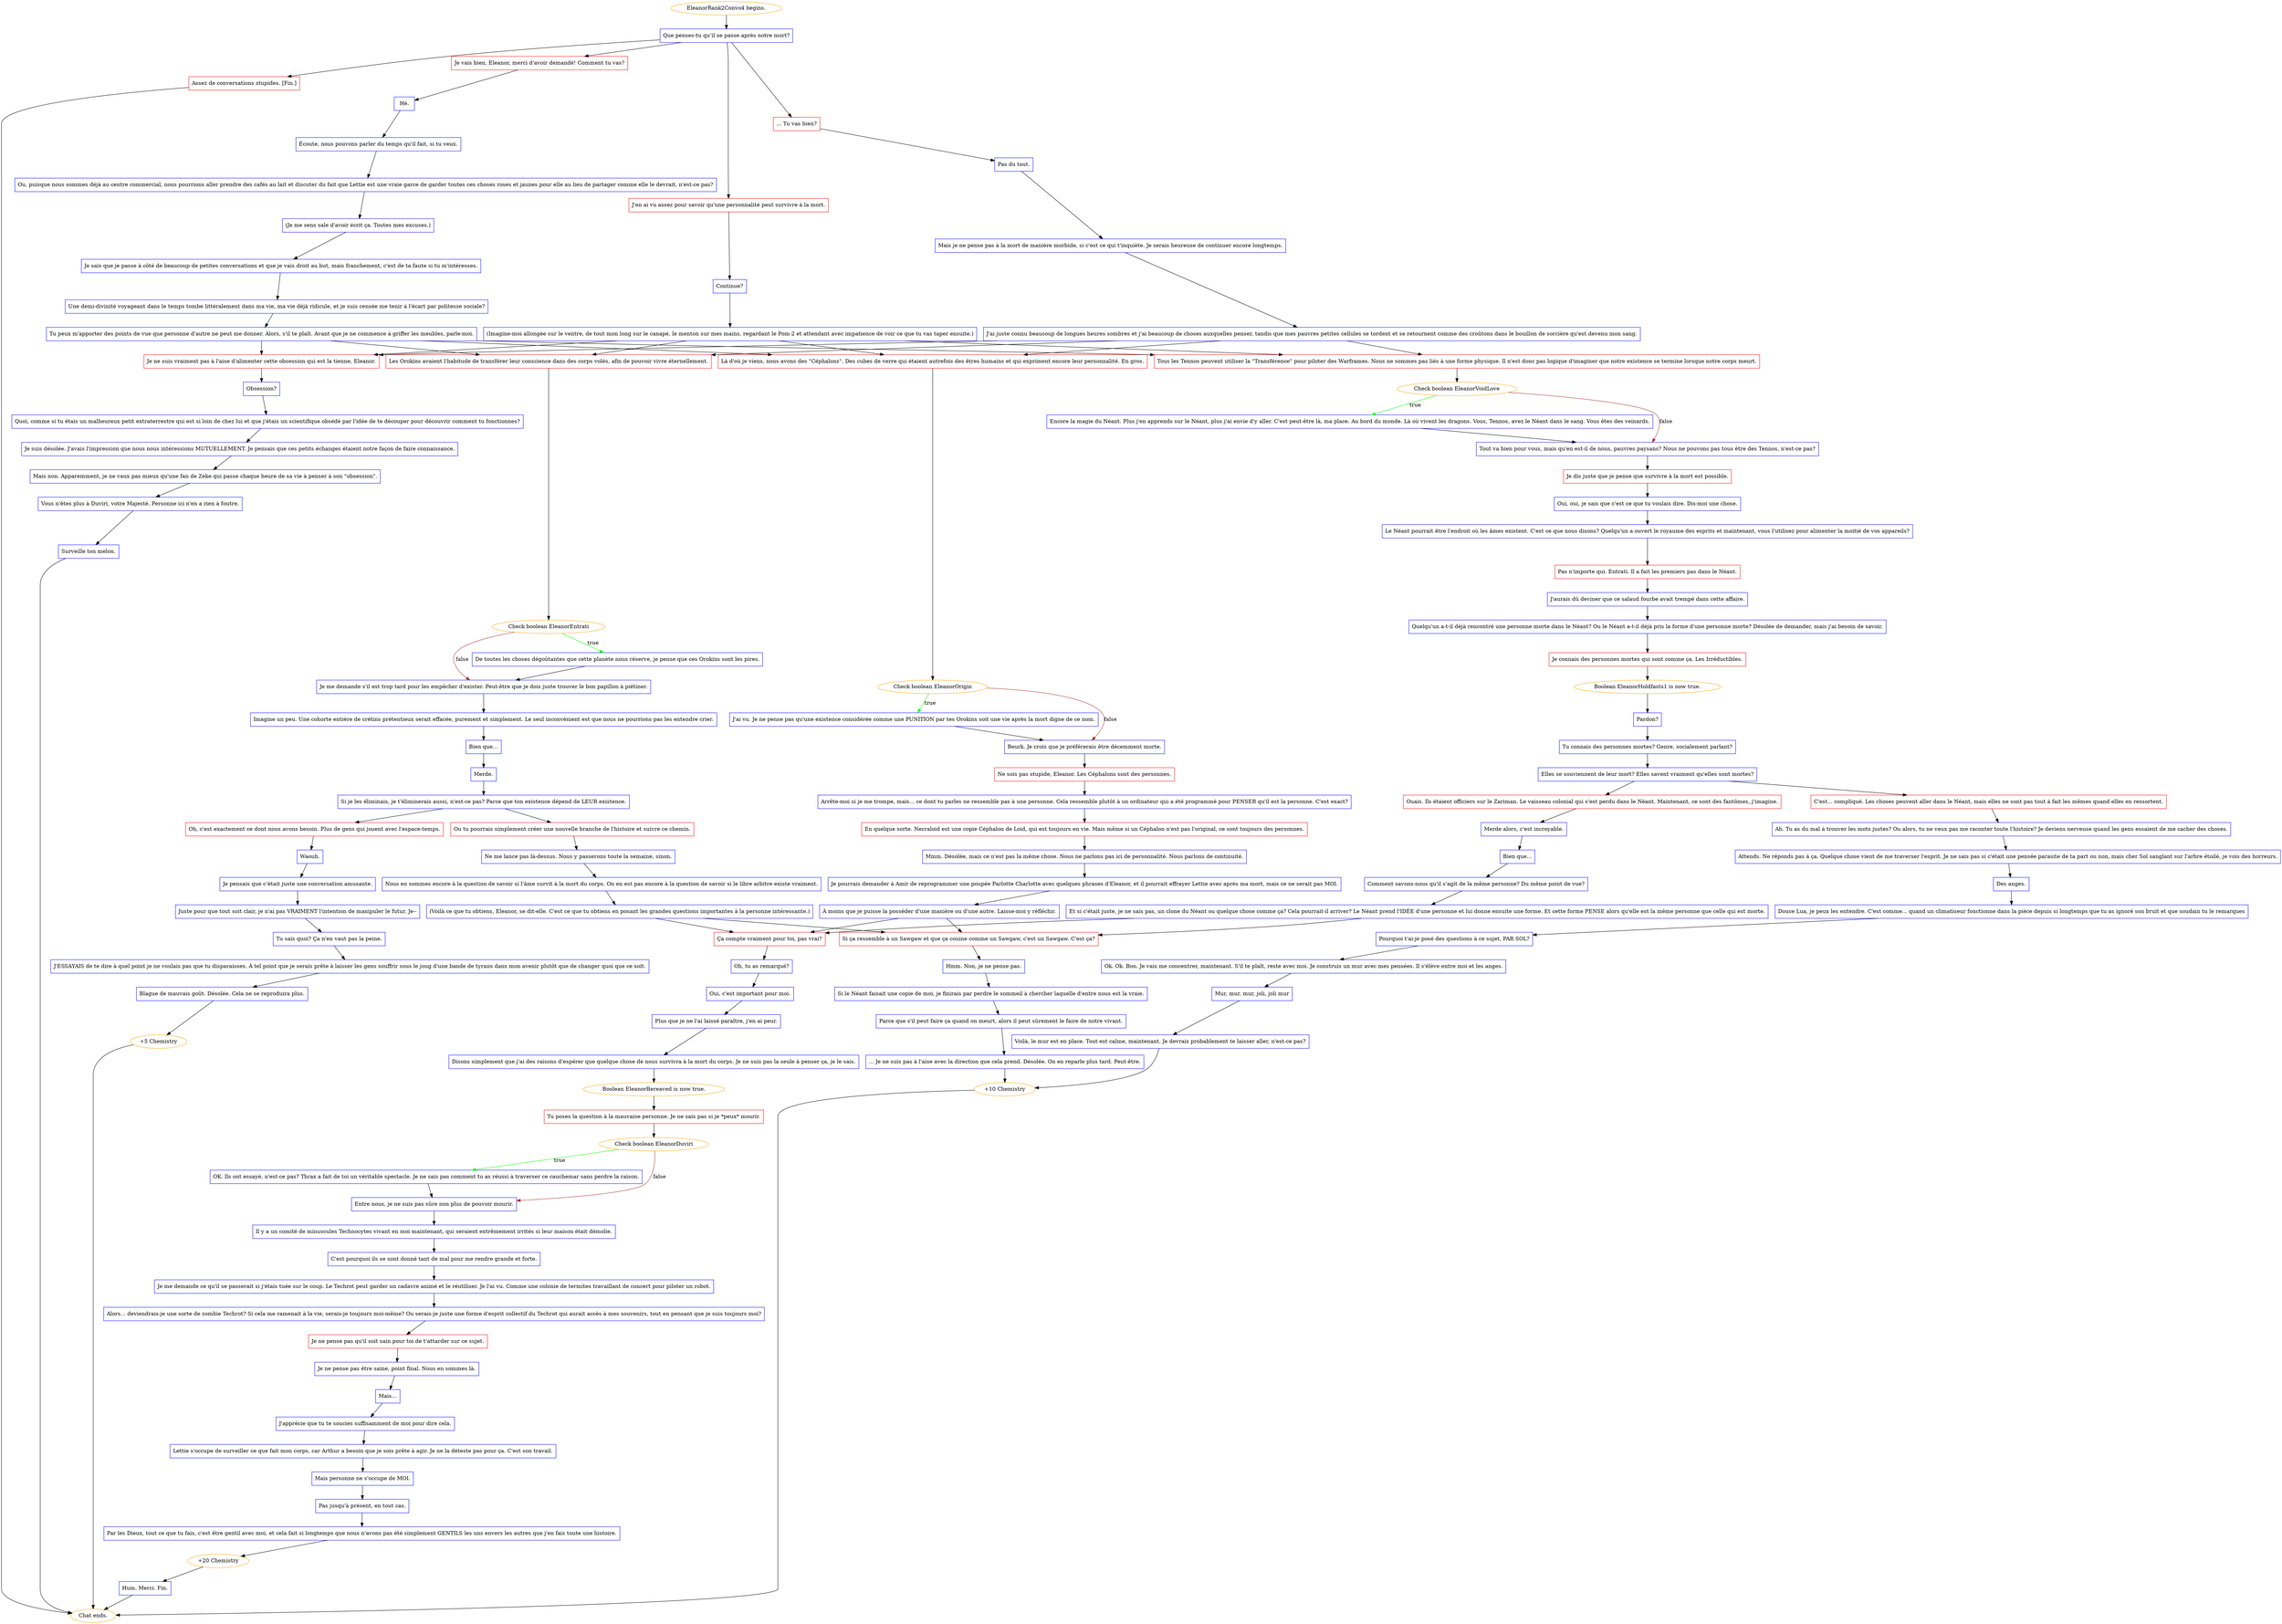digraph {
	"EleanorRank2Convo4 begins." [color=orange];
		"EleanorRank2Convo4 begins." -> j3574538746;
	j3574538746 [label="Que penses-tu qu’il se passe après notre mort?",shape=box,color=blue];
		j3574538746 -> j3239465051;
		j3574538746 -> j1469712641;
		j3574538746 -> j39358195;
		j3574538746 -> j1910556663;
	j3239465051 [label="Je vais bien, Eleanor, merci d'avoir demandé! Comment tu vas?",shape=box,color=red];
		j3239465051 -> j2692112846;
	j1469712641 [label="... Tu vas bien?",shape=box,color=red];
		j1469712641 -> j3792764889;
	j39358195 [label="J'en ai vu assez pour savoir qu'une personnalité peut survivre à la mort.",shape=box,color=red];
		j39358195 -> j3092156251;
	j1910556663 [label="Assez de conversations stupides. [Fin.]",shape=box,color=red];
		j1910556663 -> "Chat ends.";
	j2692112846 [label="Hé.",shape=box,color=blue];
		j2692112846 -> j350005524;
	j3792764889 [label="Pas du tout.",shape=box,color=blue];
		j3792764889 -> j2919842577;
	j3092156251 [label="Continue?",shape=box,color=blue];
		j3092156251 -> j2979830915;
	"Chat ends." [color=orange];
	j350005524 [label="Écoute, nous pouvons parler du temps qu'il fait, si tu veux.",shape=box,color=blue];
		j350005524 -> j2852678949;
	j2919842577 [label="Mais je ne pense pas à la mort de manière morbide, si c'est ce qui t'inquiète. Je serais heureuse de continuer encore longtemps.",shape=box,color=blue];
		j2919842577 -> j1906453517;
	j2979830915 [label="(Imagine-moi allongée sur le ventre, de tout mon long sur le canapé, le menton sur mes mains, regardant le Pom-2 et attendant avec impatience de voir ce que tu vas taper ensuite.)",shape=box,color=blue];
		j2979830915 -> j2304906996;
		j2979830915 -> j604869804;
		j2979830915 -> j335002062;
		j2979830915 -> j30366309;
	j2852678949 [label="Ou, puisque nous sommes déjà au centre commercial, nous pourrions aller prendre des cafés au lait et discuter du fait que Lettie est une vraie garce de garder toutes ces choses roses et jaunes pour elle au lieu de partager comme elle le devrait, n'est-ce pas?",shape=box,color=blue];
		j2852678949 -> j3122553731;
	j1906453517 [label="J'ai juste connu beaucoup de longues heures sombres et j'ai beaucoup de choses auxquelles penser, tandis que mes pauvres petites cellules se tordent et se retournent comme des croûtons dans le bouillon de sorcière qu'est devenu mon sang.",shape=box,color=blue];
		j1906453517 -> j2304906996;
		j1906453517 -> j604869804;
		j1906453517 -> j335002062;
		j1906453517 -> j30366309;
	j2304906996 [label="Là d'où je viens, nous avons des \"Céphalons\". Des cubes de verre qui étaient autrefois des êtres humains et qui expriment encore leur personnalité. En gros.",shape=box,color=red];
		j2304906996 -> j1343304143;
	j604869804 [label="Les Orokins avaient l'habitude de transférer leur conscience dans des corps volés, afin de pouvoir vivre éternellement.",shape=box,color=red];
		j604869804 -> j3627759057;
	j335002062 [label="Tous les Tennos peuvent utiliser la \"Transférence\" pour piloter des Warframes. Nous ne sommes pas liés à une forme physique. Il n'est donc pas logique d'imaginer que notre existence se termine lorsque notre corps meurt.",shape=box,color=red];
		j335002062 -> j3467238656;
	j30366309 [label="Je ne suis vraiment pas à l'aise d'alimenter cette obsession qui est la tienne, Eleanor.",shape=box,color=red];
		j30366309 -> j528442322;
	j3122553731 [label="(Je me sens sale d'avoir écrit ça. Toutes mes excuses.)",shape=box,color=blue];
		j3122553731 -> j1247746240;
	j1343304143 [label="Check boolean EleanorOrigin",color=orange];
		j1343304143 -> j4151576206 [label=true,color=green];
		j1343304143 -> j1269892798 [label=false,color=brown];
	j3627759057 [label="Check boolean EleanorEntrati",color=orange];
		j3627759057 -> j4275249219 [label=true,color=green];
		j3627759057 -> j1145075978 [label=false,color=brown];
	j3467238656 [label="Check boolean EleanorVoidLove",color=orange];
		j3467238656 -> j1561480323 [label=true,color=green];
		j3467238656 -> j3078862139 [label=false,color=brown];
	j528442322 [label="Obsession?",shape=box,color=blue];
		j528442322 -> j1942933654;
	j1247746240 [label="Je sais que je passe à côté de beaucoup de petites conversations et que je vais droit au but, mais franchement, c'est de ta faute si tu m'intéresses.",shape=box,color=blue];
		j1247746240 -> j426202427;
	j4151576206 [label="J'ai vu. Je ne pense pas qu'une existence considérée comme une PUNITION par tes Orokins soit une vie après la mort digne de ce nom.",shape=box,color=blue];
		j4151576206 -> j1269892798;
	j1269892798 [label="Beurk. Je crois que je préférerais être décemment morte.",shape=box,color=blue];
		j1269892798 -> j360429178;
	j4275249219 [label="De toutes les choses dégoûtantes que cette planète nous réserve, je pense que ces Orokins sont les pires.",shape=box,color=blue];
		j4275249219 -> j1145075978;
	j1145075978 [label="Je me demande s'il est trop tard pour les empêcher d'exister. Peut-être que je dois juste trouver le bon papillon à piétiner.",shape=box,color=blue];
		j1145075978 -> j1814734902;
	j1561480323 [label="Encore la magie du Néant. Plus j'en apprends sur le Néant, plus j'ai envie d'y aller. C'est peut-être là, ma place. Au bord du monde. Là où vivent les dragons. Vous, Tennos, avez le Néant dans le sang. Vous êtes des veinards.",shape=box,color=blue];
		j1561480323 -> j3078862139;
	j3078862139 [label="Tout va bien pour vous, mais qu'en est-il de nous, pauvres paysans? Nous ne pouvons pas tous être des Tennos, n'est-ce pas?",shape=box,color=blue];
		j3078862139 -> j309090357;
	j1942933654 [label="Quoi, comme si tu étais un malheureux petit extraterrestre qui est si loin de chez lui et que j'étais un scientifique obsédé par l'idée de te découper pour découvrir comment tu fonctionnes?",shape=box,color=blue];
		j1942933654 -> j1437905160;
	j426202427 [label="Une demi-divinité voyageant dans le temps tombe littéralement dans ma vie, ma vie déjà ridicule, et je suis censée me tenir à l'écart par politesse sociale?",shape=box,color=blue];
		j426202427 -> j3061846274;
	j360429178 [label="Ne sois pas stupide, Eleanor. Les Céphalons sont des personnes.",shape=box,color=red];
		j360429178 -> j1013266302;
	j1814734902 [label="Imagine un peu. Une cohorte entière de crétins prétentieux serait effacée, purement et simplement. Le seul inconvénient est que nous ne pourrions pas les entendre crier.",shape=box,color=blue];
		j1814734902 -> j2607900823;
	j309090357 [label="Je dis juste que je pense que survivre à la mort est possible.",shape=box,color=red];
		j309090357 -> j2372400421;
	j1437905160 [label="Je suis désolée. J'avais l'impression que nous nous intéressions MUTUELLEMENT. Je pensais que ces petits échanges étaient notre façon de faire connaissance.",shape=box,color=blue];
		j1437905160 -> j3443599698;
	j3061846274 [label="Tu peux m'apporter des points de vue que personne d'autre ne peut me donner. Alors, s'il te plaît. Avant que je ne commence à griffer les meubles, parle-moi.",shape=box,color=blue];
		j3061846274 -> j2304906996;
		j3061846274 -> j604869804;
		j3061846274 -> j335002062;
		j3061846274 -> j30366309;
	j1013266302 [label="Arrête-moi si je me trompe, mais... ce dont tu parles ne ressemble pas à une personne. Cela ressemble plutôt à un ordinateur qui a été programmé pour PENSER qu'il est la personne. C'est exact?",shape=box,color=blue];
		j1013266302 -> j2002569293;
	j2607900823 [label="Bien que…",shape=box,color=blue];
		j2607900823 -> j1957949749;
	j2372400421 [label="Oui, oui, je sais que c'est ce que tu voulais dire. Dis-moi une chose.",shape=box,color=blue];
		j2372400421 -> j3321999468;
	j3443599698 [label="Mais non. Apparemment, je ne vaux pas mieux qu'une fan de Zeke qui passe chaque heure de sa vie à penser à son \"obsession\".",shape=box,color=blue];
		j3443599698 -> j3542669706;
	j2002569293 [label="En quelque sorte. Necraloid est une copie Céphalon de Loid, qui est toujours en vie. Mais même si un Céphalon n'est pas l'original, ce sont toujours des personnes.",shape=box,color=red];
		j2002569293 -> j931747785;
	j1957949749 [label="Merde.",shape=box,color=blue];
		j1957949749 -> j3134313480;
	j3321999468 [label="Le Néant pourrait être l'endroit où les âmes existent. C'est ce que nous disons? Quelqu'un a ouvert le royaume des esprits et maintenant, vous l'utilisez pour alimenter la moitié de vos appareils?",shape=box,color=blue];
		j3321999468 -> j2266152387;
	j3542669706 [label="Vous n'êtes plus à Duviri, votre Majesté. Personne ici n'en a rien à foutre.",shape=box,color=blue];
		j3542669706 -> j3474858014;
	j931747785 [label="Mmm. Désolée, mais ce n'est pas la même chose. Nous ne parlons pas ici de personnalité. Nous parlons de continuité.",shape=box,color=blue];
		j931747785 -> j366365389;
	j3134313480 [label="Si je les éliminais, je t'éliminerais aussi, n'est-ce pas? Parce que ton existence dépend de LEUR existence.",shape=box,color=blue];
		j3134313480 -> j1391394549;
		j3134313480 -> j3446317329;
	j2266152387 [label="Pas n'importe qui. Entrati. Il a fait les premiers pas dans le Néant.",shape=box,color=red];
		j2266152387 -> j2210503533;
	j3474858014 [label="Surveille ton melon.",shape=box,color=blue];
		j3474858014 -> "Chat ends.";
	j366365389 [label="Je pourrais demander à Amir de reprogrammer une poupée Parlotte Charlotte avec quelques phrases d'Eleanor, et il pourrait effrayer Lettie avec après ma mort, mais ce ne serait pas MOI.",shape=box,color=blue];
		j366365389 -> j1887289311;
	j1391394549 [label="Oh, c'est exactement ce dont nous avons besoin. Plus de gens qui jouent avec l'espace-temps.",shape=box,color=red];
		j1391394549 -> j2890839871;
	j3446317329 [label="Ou tu pourrais simplement créer une nouvelle branche de l'histoire et suivre ce chemin.",shape=box,color=red];
		j3446317329 -> j2145085459;
	j2210503533 [label="J'aurais dû deviner que ce salaud fourbe avait trempé dans cette affaire.",shape=box,color=blue];
		j2210503533 -> j2096385740;
	j1887289311 [label="À moins que je puisse la posséder d'une manière ou d'une autre. Laisse-moi y réfléchir.",shape=box,color=blue];
		j1887289311 -> j595150278;
		j1887289311 -> j351140647;
	j2890839871 [label="Waouh.",shape=box,color=blue];
		j2890839871 -> j2495039396;
	j2145085459 [label="Ne me lance pas là-dessus. Nous y passerons toute la semaine, sinon.",shape=box,color=blue];
		j2145085459 -> j1988373597;
	j2096385740 [label="Quelqu'un a-t-il déjà rencontré une personne morte dans le Néant? Ou le Néant a-t-il déjà pris la forme d'une personne morte? Désolée de demander, mais j'ai besoin de savoir.",shape=box,color=blue];
		j2096385740 -> j3282564252;
	j595150278 [label="Si ça ressemble à un Sawgaw et que ça couine comme un Sawgaw, c'est un Sawgaw. C'est ça?",shape=box,color=red];
		j595150278 -> j3948710031;
	j351140647 [label="Ça compte vraiment pour toi, pas vrai?",shape=box,color=red];
		j351140647 -> j3949027208;
	j2495039396 [label="Je pensais que c’était juste une conversation amusante.",shape=box,color=blue];
		j2495039396 -> j537160650;
	j1988373597 [label="Nous en sommes encore à la question de savoir si l'âme survit à la mort du corps. On en est pas encore à la question de savoir si le libre arbitre existe vraiment.",shape=box,color=blue];
		j1988373597 -> j2318837825;
	j3282564252 [label="Je connais des personnes mortes qui sont comme ça. Les Irréductibles.",shape=box,color=red];
		j3282564252 -> j1888340303;
	j3948710031 [label="Hmm. Non, je ne pense pas.",shape=box,color=blue];
		j3948710031 -> j695108237;
	j3949027208 [label="Oh, tu as remarqué?",shape=box,color=blue];
		j3949027208 -> j968245978;
	j537160650 [label="Juste pour que tout soit clair, je n'ai pas VRAIMENT l'intention de manipuler le futur. Je--",shape=box,color=blue];
		j537160650 -> j4019271192;
	j2318837825 [label="(Voilà ce que tu obtiens, Eleanor, se dit-elle. C'est ce que tu obtiens en posant les grandes questions importantes à la personne intéressante.)",shape=box,color=blue];
		j2318837825 -> j595150278;
		j2318837825 -> j351140647;
	j1888340303 [label="Boolean EleanorHoldfasts1 is now true.",color=orange];
		j1888340303 -> j3569840186;
	j695108237 [label="Si le Néant faisait une copie de moi, je finirais par perdre le sommeil à chercher laquelle d'entre nous est la vraie.",shape=box,color=blue];
		j695108237 -> j3151213902;
	j968245978 [label="Oui, c'est important pour moi.",shape=box,color=blue];
		j968245978 -> j1977032983;
	j4019271192 [label="Tu sais quoi? Ça n'en vaut pas la peine.",shape=box,color=blue];
		j4019271192 -> j4249292009;
	j3569840186 [label="Pardon?",shape=box,color=blue];
		j3569840186 -> j1075292990;
	j3151213902 [label="Parce que s'il peut faire ça quand on meurt, alors il peut sûrement le faire de notre vivant.",shape=box,color=blue];
		j3151213902 -> j3791052567;
	j1977032983 [label="Plus que je ne l'ai laissé paraître, j'en ai peur.",shape=box,color=blue];
		j1977032983 -> j1815950121;
	j4249292009 [label="J'ESSAYAIS de te dire à quel point je ne voulais pas que tu disparaisses. À tel point que je serais prête à laisser les gens souffrir sous le joug d'une bande de tyrans dans mon avenir plutôt que de changer quoi que ce soit.",shape=box,color=blue];
		j4249292009 -> j3754889194;
	j1075292990 [label="Tu connais des personnes mortes? Genre, socialement parlant?",shape=box,color=blue];
		j1075292990 -> j765637095;
	j3791052567 [label="... Je ne suis pas à l'aise avec la direction que cela prend. Désolée. On en reparle plus tard. Peut-être.",shape=box,color=blue];
		j3791052567 -> j1933300832;
	j1815950121 [label="Disons simplement que j'ai des raisons d'espérer que quelque chose de nous survivra à la mort du corps. Je ne suis pas la seule à penser ça, je le sais.",shape=box,color=blue];
		j1815950121 -> j1097367739;
	j3754889194 [label="Blague de mauvais goût. Désolée. Cela ne se reproduira plus.",shape=box,color=blue];
		j3754889194 -> j4081414586;
	j765637095 [label="Elles se souviennent de leur mort? Elles savent vraiment qu'elles sont mortes?",shape=box,color=blue];
		j765637095 -> j2286228180;
		j765637095 -> j794079729;
	j1933300832 [label="+10 Chemistry",color=orange];
		j1933300832 -> "Chat ends.";
	j1097367739 [label="Boolean EleanorBereaved is now true.",color=orange];
		j1097367739 -> j516863773;
	j4081414586 [label="+5 Chemistry",color=orange];
		j4081414586 -> "Chat ends.";
	j2286228180 [label="Ouais. Ils étaient officiers sur le Zariman. Le vaisseau colonial qui s'est perdu dans le Néant. Maintenant, ce sont des fantômes, j'imagine.",shape=box,color=red];
		j2286228180 -> j3746875712;
	j794079729 [label="C'est... compliqué. Les choses peuvent aller dans le Néant, mais elles ne sont pas tout à fait les mêmes quand elles en ressortent.",shape=box,color=red];
		j794079729 -> j397149118;
	j516863773 [label="Tu poses la question à la mauvaise personne. Je ne sais pas si je *peux* mourir.",shape=box,color=red];
		j516863773 -> j4031565703;
	j3746875712 [label="Merde alors, c'est incroyable.",shape=box,color=blue];
		j3746875712 -> j342042615;
	j397149118 [label="Ah. Tu as du mal à trouver les mots justes? Ou alors, tu ne veux pas me raconter toute l'histoire? Je deviens nerveuse quand les gens essaient de me cacher des choses.",shape=box,color=blue];
		j397149118 -> j3863571644;
	j4031565703 [label="Check boolean EleanorDuviri",color=orange];
		j4031565703 -> j44650616 [label=true,color=green];
		j4031565703 -> j3160926247 [label=false,color=brown];
	j342042615 [label="Bien que...",shape=box,color=blue];
		j342042615 -> j2107640447;
	j3863571644 [label="Attends. Ne réponds pas à ça. Quelque chose vient de me traverser l'esprit. Je ne sais pas si c'était une pensée parasite de ta part ou non, mais cher Sol sanglant sur l'arbre étoilé, je vois des horreurs.",shape=box,color=blue];
		j3863571644 -> j978447137;
	j44650616 [label="OK. Ils ont essayé, n'est-ce pas? Thrax a fait de toi un véritable spectacle. Je ne sais pas comment tu as réussi à traverser ce cauchemar sans perdre la raison.",shape=box,color=blue];
		j44650616 -> j3160926247;
	j3160926247 [label="Entre nous, je ne suis pas sûre non plus de pouvoir mourir.",shape=box,color=blue];
		j3160926247 -> j4250804471;
	j2107640447 [label="Comment savons-nous qu'il s'agit de la même personne? Du même point de vue?",shape=box,color=blue];
		j2107640447 -> j2986447641;
	j978447137 [label="Des anges.",shape=box,color=blue];
		j978447137 -> j273879224;
	j4250804471 [label="Il y a un comité de minuscules Technocytes vivant en moi maintenant, qui seraient extrêmement irrités si leur maison était démolie.",shape=box,color=blue];
		j4250804471 -> j3713951178;
	j2986447641 [label="Et si c'était juste, je ne sais pas, un clone du Néant ou quelque chose comme ça? Cela pourrait-il arriver? Le Néant prend l'IDÉE d'une personne et lui donne ensuite une forme. Et cette forme PENSE alors qu'elle est la même personne que celle qui est morte.",shape=box,color=blue];
		j2986447641 -> j595150278;
		j2986447641 -> j351140647;
	j273879224 [label="Douce Lua, je peux les entendre. C'est comme... quand un climatiseur fonctionne dans la pièce depuis si longtemps que tu as ignoré son bruit et que soudain tu le remarques",shape=box,color=blue];
		j273879224 -> j1616276553;
	j3713951178 [label="C'est pourquoi ils se sont donné tant de mal pour me rendre grande et forte.",shape=box,color=blue];
		j3713951178 -> j376145402;
	j1616276553 [label="Pourquoi t'ai-je posé des questions à ce sujet, PAR SOL?",shape=box,color=blue];
		j1616276553 -> j3026640252;
	j376145402 [label="Je me demande ce qu'il se passerait si j'étais tuée sur le coup. Le Techrot peut garder un cadavre animé et le réutiliser. Je l'ai vu. Comme une colonie de termites travaillant de concert pour piloter un robot.",shape=box,color=blue];
		j376145402 -> j3421981333;
	j3026640252 [label="Ok. Ok. Bon. Je vais me concentrer, maintenant. S'il te plaît, reste avec moi. Je construis un mur avec mes pensées. Il s'élève entre moi et les anges.",shape=box,color=blue];
		j3026640252 -> j1241112106;
	j3421981333 [label="Alors... deviendrais-je une sorte de zombie Techrot? Si cela me ramenait à la vie, serais-je toujours moi-même? Ou serais-je juste une forme d'esprit collectif du Techrot qui aurait accès à mes souvenirs, tout en pensant que je suis toujours moi?",shape=box,color=blue];
		j3421981333 -> j1363746685;
	j1241112106 [label="Mur, mur, mur, joli, joli mur",shape=box,color=blue];
		j1241112106 -> j2380816344;
	j1363746685 [label="Je ne pense pas qu'il soit sain pour toi de t'attarder sur ce sujet.",shape=box,color=red];
		j1363746685 -> j816763502;
	j2380816344 [label="Voilà, le mur est en place. Tout est calme, maintenant. Je devrais probablement te laisser aller, n'est-ce pas?",shape=box,color=blue];
		j2380816344 -> j1933300832;
	j816763502 [label="Je ne pense pas être saine, point final. Nous en sommes là.",shape=box,color=blue];
		j816763502 -> j3192769440;
	j3192769440 [label="Mais...",shape=box,color=blue];
		j3192769440 -> j2825734618;
	j2825734618 [label="J'apprécie que tu te soucies suffisamment de moi pour dire cela.",shape=box,color=blue];
		j2825734618 -> j165490081;
	j165490081 [label="Lettie s'occupe de surveiller ce que fait mon corps, car Arthur a besoin que je sois prête à agir. Je ne la déteste pas pour ça. C'est son travail.",shape=box,color=blue];
		j165490081 -> j1259169872;
	j1259169872 [label="Mais personne ne s'occupe de MOI.",shape=box,color=blue];
		j1259169872 -> j2486780298;
	j2486780298 [label="Pas jusqu'à présent, en tout cas.",shape=box,color=blue];
		j2486780298 -> j2315126439;
	j2315126439 [label="Par les Dieux, tout ce que tu fais, c'est être gentil avec moi, et cela fait si longtemps que nous n'avons pas été simplement GENTILS les uns envers les autres que j'en fais toute une histoire.",shape=box,color=blue];
		j2315126439 -> j2796107984;
	j2796107984 [label="+20 Chemistry",color=orange];
		j2796107984 -> j3655271802;
	j3655271802 [label="Hum. Merci. Fin.",shape=box,color=blue];
		j3655271802 -> "Chat ends.";
}